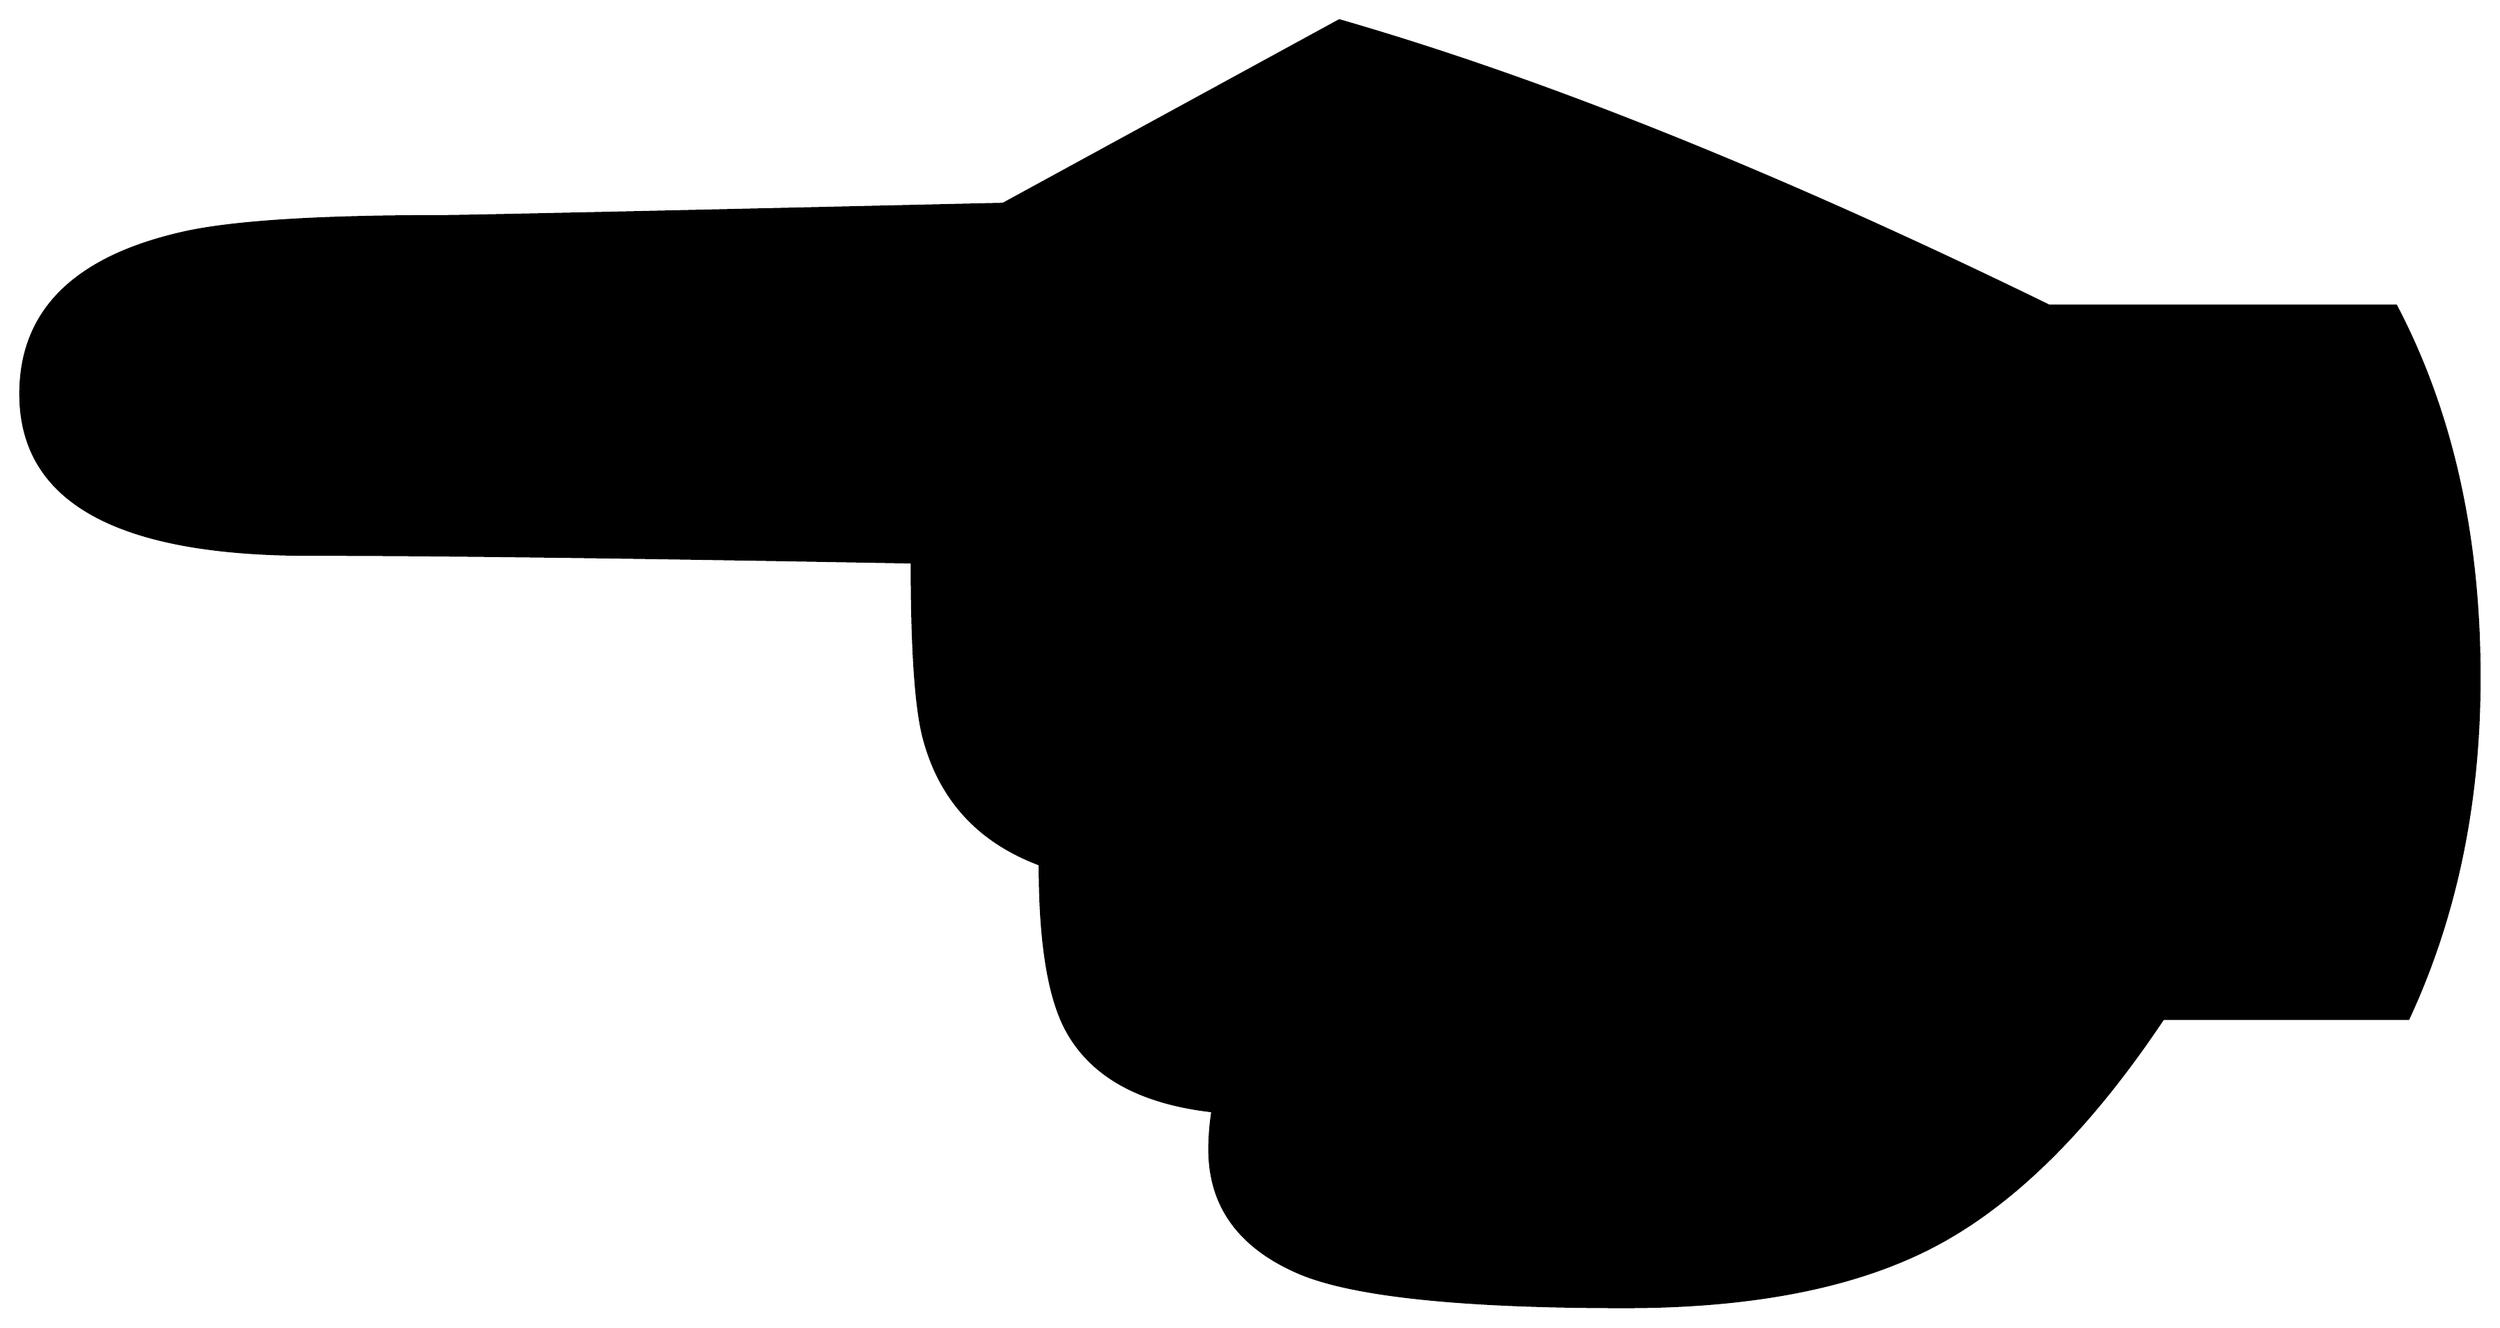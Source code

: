 


\begin{tikzpicture}[y=0.80pt, x=0.80pt, yscale=-1.0, xscale=1.0, inner sep=0pt, outer sep=0pt]
\begin{scope}[shift={(100.0,1959.0)},nonzero rule]
  \path[draw=.,fill=.,line width=1.600pt] (1766.0,-826.0) ..
    controls (1766.0,-744.667) and (1750.667,-671.0) ..
    (1720.0,-605.0) -- (1561.0,-605.0) .. controls
    (1514.333,-535.0) and (1465.667,-486.333) .. (1415.0,-459.0) ..
    controls (1364.333,-431.667) and (1296.667,-418.0) ..
    (1212.0,-418.0) .. controls (1104.0,-418.0) and
    (1033.0,-425.667) .. (999.0,-441.0) .. controls (961.667,-457.667)
    and (943.0,-484.0) .. (943.0,-520.0) .. controls
    (943.0,-528.0) and (943.667,-536.333) .. (945.0,-545.0) ..
    controls (897.667,-550.333) and (866.0,-568.0) .. (850.0,-598.0)
    .. controls (838.667,-619.333) and (833.0,-655.0) ..
    (833.0,-705.0) .. controls (793.667,-719.667) and (768.667,-746.667)
    .. (758.0,-786.0) .. controls (752.667,-805.333) and
    (750.0,-843.667) .. (750.0,-901.0) .. controls (570.0,-904.333)
    and (439.667,-906.0) .. (359.0,-906.0) .. controls
    (234.333,-906.0) and (172.0,-940.667) .. (172.0,-1010.0) ..
    controls (172.0,-1063.333) and (206.667,-1098.0) ..
    (276.0,-1114.0) .. controls (307.333,-1121.333) and
    (363.333,-1125.0) .. (444.0,-1125.0) .. controls
    (457.333,-1125.0) and (579.0,-1127.667) .. (809.0,-1133.0) --
    (1027.0,-1252.0) .. controls (1159.0,-1214.0) and
    (1312.333,-1152.333) .. (1487.0,-1067.0) -- (1712.0,-1067.0) ..
    controls (1748.0,-998.333) and (1766.0,-918.0) ..
    (1766.0,-826.0) -- cycle;
\end{scope}

\end{tikzpicture}

